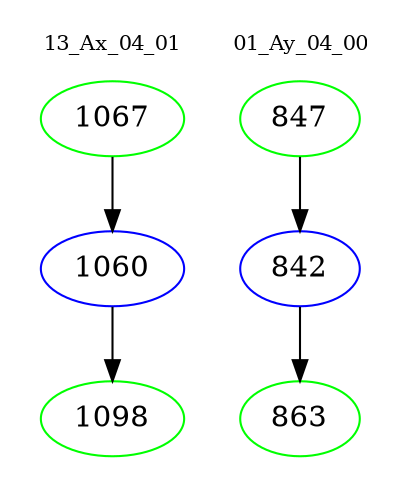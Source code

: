 digraph{
subgraph cluster_0 {
color = white
label = "13_Ax_04_01";
fontsize=10;
T0_1067 [label="1067", color="green"]
T0_1067 -> T0_1060 [color="black"]
T0_1060 [label="1060", color="blue"]
T0_1060 -> T0_1098 [color="black"]
T0_1098 [label="1098", color="green"]
}
subgraph cluster_1 {
color = white
label = "01_Ay_04_00";
fontsize=10;
T1_847 [label="847", color="green"]
T1_847 -> T1_842 [color="black"]
T1_842 [label="842", color="blue"]
T1_842 -> T1_863 [color="black"]
T1_863 [label="863", color="green"]
}
}
